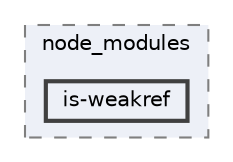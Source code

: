 digraph "pkiclassroomrescheduler/src/main/frontend/node_modules/is-weakref"
{
 // LATEX_PDF_SIZE
  bgcolor="transparent";
  edge [fontname=Helvetica,fontsize=10,labelfontname=Helvetica,labelfontsize=10];
  node [fontname=Helvetica,fontsize=10,shape=box,height=0.2,width=0.4];
  compound=true
  subgraph clusterdir_72953eda66ccb3a2722c28e1c3e6c23b {
    graph [ bgcolor="#edf0f7", pencolor="grey50", label="node_modules", fontname=Helvetica,fontsize=10 style="filled,dashed", URL="dir_72953eda66ccb3a2722c28e1c3e6c23b.html",tooltip=""]
  dir_71d0b7be1997086d58d22a7dc3d5ee9f [label="is-weakref", fillcolor="#edf0f7", color="grey25", style="filled,bold", URL="dir_71d0b7be1997086d58d22a7dc3d5ee9f.html",tooltip=""];
  }
}
